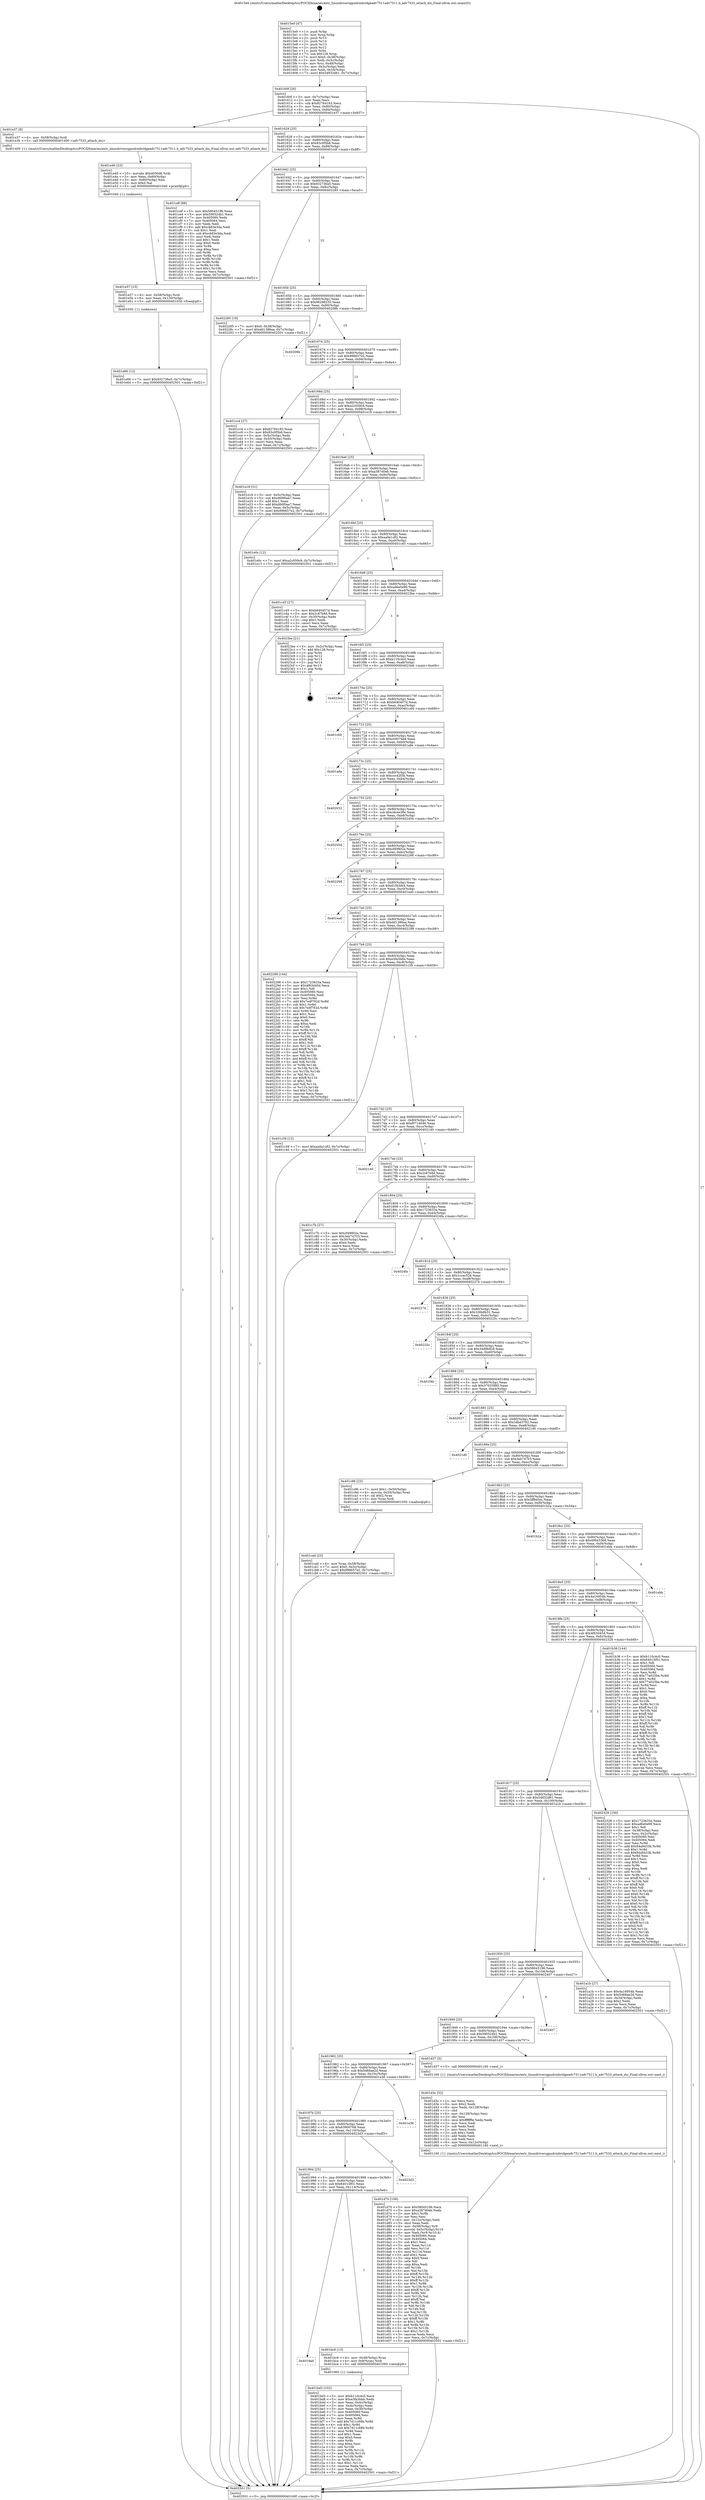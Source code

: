 digraph "0x4015e0" {
  label = "0x4015e0 (/mnt/c/Users/mathe/Desktop/tcc/POCII/binaries/extr_linuxdriversgpudrmbridgeadv7511adv7511.h_adv7533_attach_dsi_Final-ollvm.out::main(0))"
  labelloc = "t"
  node[shape=record]

  Entry [label="",width=0.3,height=0.3,shape=circle,fillcolor=black,style=filled]
  "0x40160f" [label="{
     0x40160f [26]\l
     | [instrs]\l
     &nbsp;&nbsp;0x40160f \<+3\>: mov -0x7c(%rbp),%eax\l
     &nbsp;&nbsp;0x401612 \<+2\>: mov %eax,%ecx\l
     &nbsp;&nbsp;0x401614 \<+6\>: sub $0x82764183,%ecx\l
     &nbsp;&nbsp;0x40161a \<+3\>: mov %eax,-0x80(%rbp)\l
     &nbsp;&nbsp;0x40161d \<+6\>: mov %ecx,-0x84(%rbp)\l
     &nbsp;&nbsp;0x401623 \<+6\>: je 0000000000401e37 \<main+0x857\>\l
  }"]
  "0x401e37" [label="{
     0x401e37 [9]\l
     | [instrs]\l
     &nbsp;&nbsp;0x401e37 \<+4\>: mov -0x58(%rbp),%rdi\l
     &nbsp;&nbsp;0x401e3b \<+5\>: call 0000000000401400 \<adv7533_attach_dsi\>\l
     | [calls]\l
     &nbsp;&nbsp;0x401400 \{1\} (/mnt/c/Users/mathe/Desktop/tcc/POCII/binaries/extr_linuxdriversgpudrmbridgeadv7511adv7511.h_adv7533_attach_dsi_Final-ollvm.out::adv7533_attach_dsi)\l
  }"]
  "0x401629" [label="{
     0x401629 [25]\l
     | [instrs]\l
     &nbsp;&nbsp;0x401629 \<+5\>: jmp 000000000040162e \<main+0x4e\>\l
     &nbsp;&nbsp;0x40162e \<+3\>: mov -0x80(%rbp),%eax\l
     &nbsp;&nbsp;0x401631 \<+5\>: sub $0x83c0f5b8,%eax\l
     &nbsp;&nbsp;0x401636 \<+6\>: mov %eax,-0x88(%rbp)\l
     &nbsp;&nbsp;0x40163c \<+6\>: je 0000000000401cdf \<main+0x6ff\>\l
  }"]
  Exit [label="",width=0.3,height=0.3,shape=circle,fillcolor=black,style=filled,peripheries=2]
  "0x401cdf" [label="{
     0x401cdf [88]\l
     | [instrs]\l
     &nbsp;&nbsp;0x401cdf \<+5\>: mov $0x58045196,%eax\l
     &nbsp;&nbsp;0x401ce4 \<+5\>: mov $0x590524b1,%ecx\l
     &nbsp;&nbsp;0x401ce9 \<+7\>: mov 0x405060,%edx\l
     &nbsp;&nbsp;0x401cf0 \<+7\>: mov 0x405064,%esi\l
     &nbsp;&nbsp;0x401cf7 \<+2\>: mov %edx,%edi\l
     &nbsp;&nbsp;0x401cf9 \<+6\>: add $0xcb83e3da,%edi\l
     &nbsp;&nbsp;0x401cff \<+3\>: sub $0x1,%edi\l
     &nbsp;&nbsp;0x401d02 \<+6\>: sub $0xcb83e3da,%edi\l
     &nbsp;&nbsp;0x401d08 \<+3\>: imul %edi,%edx\l
     &nbsp;&nbsp;0x401d0b \<+3\>: and $0x1,%edx\l
     &nbsp;&nbsp;0x401d0e \<+3\>: cmp $0x0,%edx\l
     &nbsp;&nbsp;0x401d11 \<+4\>: sete %r8b\l
     &nbsp;&nbsp;0x401d15 \<+3\>: cmp $0xa,%esi\l
     &nbsp;&nbsp;0x401d18 \<+4\>: setl %r9b\l
     &nbsp;&nbsp;0x401d1c \<+3\>: mov %r8b,%r10b\l
     &nbsp;&nbsp;0x401d1f \<+3\>: and %r9b,%r10b\l
     &nbsp;&nbsp;0x401d22 \<+3\>: xor %r9b,%r8b\l
     &nbsp;&nbsp;0x401d25 \<+3\>: or %r8b,%r10b\l
     &nbsp;&nbsp;0x401d28 \<+4\>: test $0x1,%r10b\l
     &nbsp;&nbsp;0x401d2c \<+3\>: cmovne %ecx,%eax\l
     &nbsp;&nbsp;0x401d2f \<+3\>: mov %eax,-0x7c(%rbp)\l
     &nbsp;&nbsp;0x401d32 \<+5\>: jmp 0000000000402501 \<main+0xf21\>\l
  }"]
  "0x401642" [label="{
     0x401642 [25]\l
     | [instrs]\l
     &nbsp;&nbsp;0x401642 \<+5\>: jmp 0000000000401647 \<main+0x67\>\l
     &nbsp;&nbsp;0x401647 \<+3\>: mov -0x80(%rbp),%eax\l
     &nbsp;&nbsp;0x40164a \<+5\>: sub $0x932736a5,%eax\l
     &nbsp;&nbsp;0x40164f \<+6\>: mov %eax,-0x8c(%rbp)\l
     &nbsp;&nbsp;0x401655 \<+6\>: je 0000000000402285 \<main+0xca5\>\l
  }"]
  "0x401e66" [label="{
     0x401e66 [12]\l
     | [instrs]\l
     &nbsp;&nbsp;0x401e66 \<+7\>: movl $0x932736a5,-0x7c(%rbp)\l
     &nbsp;&nbsp;0x401e6d \<+5\>: jmp 0000000000402501 \<main+0xf21\>\l
  }"]
  "0x402285" [label="{
     0x402285 [19]\l
     | [instrs]\l
     &nbsp;&nbsp;0x402285 \<+7\>: movl $0x0,-0x38(%rbp)\l
     &nbsp;&nbsp;0x40228c \<+7\>: movl $0xdd1386aa,-0x7c(%rbp)\l
     &nbsp;&nbsp;0x402293 \<+5\>: jmp 0000000000402501 \<main+0xf21\>\l
  }"]
  "0x40165b" [label="{
     0x40165b [25]\l
     | [instrs]\l
     &nbsp;&nbsp;0x40165b \<+5\>: jmp 0000000000401660 \<main+0x80\>\l
     &nbsp;&nbsp;0x401660 \<+3\>: mov -0x80(%rbp),%eax\l
     &nbsp;&nbsp;0x401663 \<+5\>: sub $0x96298235,%eax\l
     &nbsp;&nbsp;0x401668 \<+6\>: mov %eax,-0x90(%rbp)\l
     &nbsp;&nbsp;0x40166e \<+6\>: je 000000000040208b \<main+0xaab\>\l
  }"]
  "0x401e57" [label="{
     0x401e57 [15]\l
     | [instrs]\l
     &nbsp;&nbsp;0x401e57 \<+4\>: mov -0x58(%rbp),%rdi\l
     &nbsp;&nbsp;0x401e5b \<+6\>: mov %eax,-0x130(%rbp)\l
     &nbsp;&nbsp;0x401e61 \<+5\>: call 0000000000401030 \<free@plt\>\l
     | [calls]\l
     &nbsp;&nbsp;0x401030 \{1\} (unknown)\l
  }"]
  "0x40208b" [label="{
     0x40208b\l
  }", style=dashed]
  "0x401674" [label="{
     0x401674 [25]\l
     | [instrs]\l
     &nbsp;&nbsp;0x401674 \<+5\>: jmp 0000000000401679 \<main+0x99\>\l
     &nbsp;&nbsp;0x401679 \<+3\>: mov -0x80(%rbp),%eax\l
     &nbsp;&nbsp;0x40167c \<+5\>: sub $0x996657e2,%eax\l
     &nbsp;&nbsp;0x401681 \<+6\>: mov %eax,-0x94(%rbp)\l
     &nbsp;&nbsp;0x401687 \<+6\>: je 0000000000401cc4 \<main+0x6e4\>\l
  }"]
  "0x401e40" [label="{
     0x401e40 [23]\l
     | [instrs]\l
     &nbsp;&nbsp;0x401e40 \<+10\>: movabs $0x4030d6,%rdi\l
     &nbsp;&nbsp;0x401e4a \<+3\>: mov %eax,-0x60(%rbp)\l
     &nbsp;&nbsp;0x401e4d \<+3\>: mov -0x60(%rbp),%esi\l
     &nbsp;&nbsp;0x401e50 \<+2\>: mov $0x0,%al\l
     &nbsp;&nbsp;0x401e52 \<+5\>: call 0000000000401040 \<printf@plt\>\l
     | [calls]\l
     &nbsp;&nbsp;0x401040 \{1\} (unknown)\l
  }"]
  "0x401cc4" [label="{
     0x401cc4 [27]\l
     | [instrs]\l
     &nbsp;&nbsp;0x401cc4 \<+5\>: mov $0x82764183,%eax\l
     &nbsp;&nbsp;0x401cc9 \<+5\>: mov $0x83c0f5b8,%ecx\l
     &nbsp;&nbsp;0x401cce \<+3\>: mov -0x5c(%rbp),%edx\l
     &nbsp;&nbsp;0x401cd1 \<+3\>: cmp -0x50(%rbp),%edx\l
     &nbsp;&nbsp;0x401cd4 \<+3\>: cmovl %ecx,%eax\l
     &nbsp;&nbsp;0x401cd7 \<+3\>: mov %eax,-0x7c(%rbp)\l
     &nbsp;&nbsp;0x401cda \<+5\>: jmp 0000000000402501 \<main+0xf21\>\l
  }"]
  "0x40168d" [label="{
     0x40168d [25]\l
     | [instrs]\l
     &nbsp;&nbsp;0x40168d \<+5\>: jmp 0000000000401692 \<main+0xb2\>\l
     &nbsp;&nbsp;0x401692 \<+3\>: mov -0x80(%rbp),%eax\l
     &nbsp;&nbsp;0x401695 \<+5\>: sub $0xa2c059c9,%eax\l
     &nbsp;&nbsp;0x40169a \<+6\>: mov %eax,-0x98(%rbp)\l
     &nbsp;&nbsp;0x4016a0 \<+6\>: je 0000000000401e18 \<main+0x838\>\l
  }"]
  "0x401d70" [label="{
     0x401d70 [156]\l
     | [instrs]\l
     &nbsp;&nbsp;0x401d70 \<+5\>: mov $0x58045196,%ecx\l
     &nbsp;&nbsp;0x401d75 \<+5\>: mov $0xa387d0eb,%edx\l
     &nbsp;&nbsp;0x401d7a \<+3\>: mov $0x1,%r8b\l
     &nbsp;&nbsp;0x401d7d \<+2\>: xor %esi,%esi\l
     &nbsp;&nbsp;0x401d7f \<+6\>: mov -0x12c(%rbp),%edi\l
     &nbsp;&nbsp;0x401d85 \<+3\>: imul %eax,%edi\l
     &nbsp;&nbsp;0x401d88 \<+4\>: mov -0x58(%rbp),%r9\l
     &nbsp;&nbsp;0x401d8c \<+4\>: movslq -0x5c(%rbp),%r10\l
     &nbsp;&nbsp;0x401d90 \<+4\>: mov %edi,(%r9,%r10,4)\l
     &nbsp;&nbsp;0x401d94 \<+7\>: mov 0x405060,%eax\l
     &nbsp;&nbsp;0x401d9b \<+7\>: mov 0x405064,%edi\l
     &nbsp;&nbsp;0x401da2 \<+3\>: sub $0x1,%esi\l
     &nbsp;&nbsp;0x401da5 \<+3\>: mov %eax,%r11d\l
     &nbsp;&nbsp;0x401da8 \<+3\>: add %esi,%r11d\l
     &nbsp;&nbsp;0x401dab \<+4\>: imul %r11d,%eax\l
     &nbsp;&nbsp;0x401daf \<+3\>: and $0x1,%eax\l
     &nbsp;&nbsp;0x401db2 \<+3\>: cmp $0x0,%eax\l
     &nbsp;&nbsp;0x401db5 \<+3\>: sete %bl\l
     &nbsp;&nbsp;0x401db8 \<+3\>: cmp $0xa,%edi\l
     &nbsp;&nbsp;0x401dbb \<+4\>: setl %r14b\l
     &nbsp;&nbsp;0x401dbf \<+3\>: mov %bl,%r15b\l
     &nbsp;&nbsp;0x401dc2 \<+4\>: xor $0xff,%r15b\l
     &nbsp;&nbsp;0x401dc6 \<+3\>: mov %r14b,%r12b\l
     &nbsp;&nbsp;0x401dc9 \<+4\>: xor $0xff,%r12b\l
     &nbsp;&nbsp;0x401dcd \<+4\>: xor $0x1,%r8b\l
     &nbsp;&nbsp;0x401dd1 \<+3\>: mov %r15b,%r13b\l
     &nbsp;&nbsp;0x401dd4 \<+4\>: and $0xff,%r13b\l
     &nbsp;&nbsp;0x401dd8 \<+3\>: and %r8b,%bl\l
     &nbsp;&nbsp;0x401ddb \<+3\>: mov %r12b,%al\l
     &nbsp;&nbsp;0x401dde \<+2\>: and $0xff,%al\l
     &nbsp;&nbsp;0x401de0 \<+3\>: and %r8b,%r14b\l
     &nbsp;&nbsp;0x401de3 \<+3\>: or %bl,%r13b\l
     &nbsp;&nbsp;0x401de6 \<+3\>: or %r14b,%al\l
     &nbsp;&nbsp;0x401de9 \<+3\>: xor %al,%r13b\l
     &nbsp;&nbsp;0x401dec \<+3\>: or %r12b,%r15b\l
     &nbsp;&nbsp;0x401def \<+4\>: xor $0xff,%r15b\l
     &nbsp;&nbsp;0x401df3 \<+4\>: or $0x1,%r8b\l
     &nbsp;&nbsp;0x401df7 \<+3\>: and %r8b,%r15b\l
     &nbsp;&nbsp;0x401dfa \<+3\>: or %r15b,%r13b\l
     &nbsp;&nbsp;0x401dfd \<+4\>: test $0x1,%r13b\l
     &nbsp;&nbsp;0x401e01 \<+3\>: cmovne %edx,%ecx\l
     &nbsp;&nbsp;0x401e04 \<+3\>: mov %ecx,-0x7c(%rbp)\l
     &nbsp;&nbsp;0x401e07 \<+5\>: jmp 0000000000402501 \<main+0xf21\>\l
  }"]
  "0x401e18" [label="{
     0x401e18 [31]\l
     | [instrs]\l
     &nbsp;&nbsp;0x401e18 \<+3\>: mov -0x5c(%rbp),%eax\l
     &nbsp;&nbsp;0x401e1b \<+5\>: sub $0xd66f0aa7,%eax\l
     &nbsp;&nbsp;0x401e20 \<+3\>: add $0x1,%eax\l
     &nbsp;&nbsp;0x401e23 \<+5\>: add $0xd66f0aa7,%eax\l
     &nbsp;&nbsp;0x401e28 \<+3\>: mov %eax,-0x5c(%rbp)\l
     &nbsp;&nbsp;0x401e2b \<+7\>: movl $0x996657e2,-0x7c(%rbp)\l
     &nbsp;&nbsp;0x401e32 \<+5\>: jmp 0000000000402501 \<main+0xf21\>\l
  }"]
  "0x4016a6" [label="{
     0x4016a6 [25]\l
     | [instrs]\l
     &nbsp;&nbsp;0x4016a6 \<+5\>: jmp 00000000004016ab \<main+0xcb\>\l
     &nbsp;&nbsp;0x4016ab \<+3\>: mov -0x80(%rbp),%eax\l
     &nbsp;&nbsp;0x4016ae \<+5\>: sub $0xa387d0eb,%eax\l
     &nbsp;&nbsp;0x4016b3 \<+6\>: mov %eax,-0x9c(%rbp)\l
     &nbsp;&nbsp;0x4016b9 \<+6\>: je 0000000000401e0c \<main+0x82c\>\l
  }"]
  "0x401d3c" [label="{
     0x401d3c [52]\l
     | [instrs]\l
     &nbsp;&nbsp;0x401d3c \<+2\>: xor %ecx,%ecx\l
     &nbsp;&nbsp;0x401d3e \<+5\>: mov $0x2,%edx\l
     &nbsp;&nbsp;0x401d43 \<+6\>: mov %edx,-0x128(%rbp)\l
     &nbsp;&nbsp;0x401d49 \<+1\>: cltd\l
     &nbsp;&nbsp;0x401d4a \<+6\>: mov -0x128(%rbp),%esi\l
     &nbsp;&nbsp;0x401d50 \<+2\>: idiv %esi\l
     &nbsp;&nbsp;0x401d52 \<+6\>: imul $0xfffffffe,%edx,%edx\l
     &nbsp;&nbsp;0x401d58 \<+2\>: mov %ecx,%edi\l
     &nbsp;&nbsp;0x401d5a \<+2\>: sub %edx,%edi\l
     &nbsp;&nbsp;0x401d5c \<+2\>: mov %ecx,%edx\l
     &nbsp;&nbsp;0x401d5e \<+3\>: sub $0x1,%edx\l
     &nbsp;&nbsp;0x401d61 \<+2\>: add %edx,%edi\l
     &nbsp;&nbsp;0x401d63 \<+2\>: sub %edi,%ecx\l
     &nbsp;&nbsp;0x401d65 \<+6\>: mov %ecx,-0x12c(%rbp)\l
     &nbsp;&nbsp;0x401d6b \<+5\>: call 0000000000401160 \<next_i\>\l
     | [calls]\l
     &nbsp;&nbsp;0x401160 \{1\} (/mnt/c/Users/mathe/Desktop/tcc/POCII/binaries/extr_linuxdriversgpudrmbridgeadv7511adv7511.h_adv7533_attach_dsi_Final-ollvm.out::next_i)\l
  }"]
  "0x401e0c" [label="{
     0x401e0c [12]\l
     | [instrs]\l
     &nbsp;&nbsp;0x401e0c \<+7\>: movl $0xa2c059c9,-0x7c(%rbp)\l
     &nbsp;&nbsp;0x401e13 \<+5\>: jmp 0000000000402501 \<main+0xf21\>\l
  }"]
  "0x4016bf" [label="{
     0x4016bf [25]\l
     | [instrs]\l
     &nbsp;&nbsp;0x4016bf \<+5\>: jmp 00000000004016c4 \<main+0xe4\>\l
     &nbsp;&nbsp;0x4016c4 \<+3\>: mov -0x80(%rbp),%eax\l
     &nbsp;&nbsp;0x4016c7 \<+5\>: sub $0xaa9a1c82,%eax\l
     &nbsp;&nbsp;0x4016cc \<+6\>: mov %eax,-0xa0(%rbp)\l
     &nbsp;&nbsp;0x4016d2 \<+6\>: je 0000000000401c45 \<main+0x665\>\l
  }"]
  "0x401cad" [label="{
     0x401cad [23]\l
     | [instrs]\l
     &nbsp;&nbsp;0x401cad \<+4\>: mov %rax,-0x58(%rbp)\l
     &nbsp;&nbsp;0x401cb1 \<+7\>: movl $0x0,-0x5c(%rbp)\l
     &nbsp;&nbsp;0x401cb8 \<+7\>: movl $0x996657e2,-0x7c(%rbp)\l
     &nbsp;&nbsp;0x401cbf \<+5\>: jmp 0000000000402501 \<main+0xf21\>\l
  }"]
  "0x401c45" [label="{
     0x401c45 [27]\l
     | [instrs]\l
     &nbsp;&nbsp;0x401c45 \<+5\>: mov $0xb640457d,%eax\l
     &nbsp;&nbsp;0x401c4a \<+5\>: mov $0x2c87b8d,%ecx\l
     &nbsp;&nbsp;0x401c4f \<+3\>: mov -0x30(%rbp),%edx\l
     &nbsp;&nbsp;0x401c52 \<+3\>: cmp $0x1,%edx\l
     &nbsp;&nbsp;0x401c55 \<+3\>: cmovl %ecx,%eax\l
     &nbsp;&nbsp;0x401c58 \<+3\>: mov %eax,-0x7c(%rbp)\l
     &nbsp;&nbsp;0x401c5b \<+5\>: jmp 0000000000402501 \<main+0xf21\>\l
  }"]
  "0x4016d8" [label="{
     0x4016d8 [25]\l
     | [instrs]\l
     &nbsp;&nbsp;0x4016d8 \<+5\>: jmp 00000000004016dd \<main+0xfd\>\l
     &nbsp;&nbsp;0x4016dd \<+3\>: mov -0x80(%rbp),%eax\l
     &nbsp;&nbsp;0x4016e0 \<+5\>: sub $0xad6e0e99,%eax\l
     &nbsp;&nbsp;0x4016e5 \<+6\>: mov %eax,-0xa4(%rbp)\l
     &nbsp;&nbsp;0x4016eb \<+6\>: je 00000000004023be \<main+0xdde\>\l
  }"]
  "0x401bd3" [label="{
     0x401bd3 [102]\l
     | [instrs]\l
     &nbsp;&nbsp;0x401bd3 \<+5\>: mov $0xb110c4c0,%ecx\l
     &nbsp;&nbsp;0x401bd8 \<+5\>: mov $0xe3fa3bbb,%edx\l
     &nbsp;&nbsp;0x401bdd \<+3\>: mov %eax,-0x4c(%rbp)\l
     &nbsp;&nbsp;0x401be0 \<+3\>: mov -0x4c(%rbp),%eax\l
     &nbsp;&nbsp;0x401be3 \<+3\>: mov %eax,-0x30(%rbp)\l
     &nbsp;&nbsp;0x401be6 \<+7\>: mov 0x405060,%eax\l
     &nbsp;&nbsp;0x401bed \<+7\>: mov 0x405064,%esi\l
     &nbsp;&nbsp;0x401bf4 \<+3\>: mov %eax,%r8d\l
     &nbsp;&nbsp;0x401bf7 \<+7\>: add $0x7d11c68b,%r8d\l
     &nbsp;&nbsp;0x401bfe \<+4\>: sub $0x1,%r8d\l
     &nbsp;&nbsp;0x401c02 \<+7\>: sub $0x7d11c68b,%r8d\l
     &nbsp;&nbsp;0x401c09 \<+4\>: imul %r8d,%eax\l
     &nbsp;&nbsp;0x401c0d \<+3\>: and $0x1,%eax\l
     &nbsp;&nbsp;0x401c10 \<+3\>: cmp $0x0,%eax\l
     &nbsp;&nbsp;0x401c13 \<+4\>: sete %r9b\l
     &nbsp;&nbsp;0x401c17 \<+3\>: cmp $0xa,%esi\l
     &nbsp;&nbsp;0x401c1a \<+4\>: setl %r10b\l
     &nbsp;&nbsp;0x401c1e \<+3\>: mov %r9b,%r11b\l
     &nbsp;&nbsp;0x401c21 \<+3\>: and %r10b,%r11b\l
     &nbsp;&nbsp;0x401c24 \<+3\>: xor %r10b,%r9b\l
     &nbsp;&nbsp;0x401c27 \<+3\>: or %r9b,%r11b\l
     &nbsp;&nbsp;0x401c2a \<+4\>: test $0x1,%r11b\l
     &nbsp;&nbsp;0x401c2e \<+3\>: cmovne %edx,%ecx\l
     &nbsp;&nbsp;0x401c31 \<+3\>: mov %ecx,-0x7c(%rbp)\l
     &nbsp;&nbsp;0x401c34 \<+5\>: jmp 0000000000402501 \<main+0xf21\>\l
  }"]
  "0x4023be" [label="{
     0x4023be [21]\l
     | [instrs]\l
     &nbsp;&nbsp;0x4023be \<+3\>: mov -0x2c(%rbp),%eax\l
     &nbsp;&nbsp;0x4023c1 \<+7\>: add $0x128,%rsp\l
     &nbsp;&nbsp;0x4023c8 \<+1\>: pop %rbx\l
     &nbsp;&nbsp;0x4023c9 \<+2\>: pop %r12\l
     &nbsp;&nbsp;0x4023cb \<+2\>: pop %r13\l
     &nbsp;&nbsp;0x4023cd \<+2\>: pop %r14\l
     &nbsp;&nbsp;0x4023cf \<+2\>: pop %r15\l
     &nbsp;&nbsp;0x4023d1 \<+1\>: pop %rbp\l
     &nbsp;&nbsp;0x4023d2 \<+1\>: ret\l
  }"]
  "0x4016f1" [label="{
     0x4016f1 [25]\l
     | [instrs]\l
     &nbsp;&nbsp;0x4016f1 \<+5\>: jmp 00000000004016f6 \<main+0x116\>\l
     &nbsp;&nbsp;0x4016f6 \<+3\>: mov -0x80(%rbp),%eax\l
     &nbsp;&nbsp;0x4016f9 \<+5\>: sub $0xb110c4c0,%eax\l
     &nbsp;&nbsp;0x4016fe \<+6\>: mov %eax,-0xa8(%rbp)\l
     &nbsp;&nbsp;0x401704 \<+6\>: je 00000000004023eb \<main+0xe0b\>\l
  }"]
  "0x4019ad" [label="{
     0x4019ad\l
  }", style=dashed]
  "0x4023eb" [label="{
     0x4023eb\l
  }", style=dashed]
  "0x40170a" [label="{
     0x40170a [25]\l
     | [instrs]\l
     &nbsp;&nbsp;0x40170a \<+5\>: jmp 000000000040170f \<main+0x12f\>\l
     &nbsp;&nbsp;0x40170f \<+3\>: mov -0x80(%rbp),%eax\l
     &nbsp;&nbsp;0x401712 \<+5\>: sub $0xb640457d,%eax\l
     &nbsp;&nbsp;0x401717 \<+6\>: mov %eax,-0xac(%rbp)\l
     &nbsp;&nbsp;0x40171d \<+6\>: je 0000000000401c60 \<main+0x680\>\l
  }"]
  "0x401bc6" [label="{
     0x401bc6 [13]\l
     | [instrs]\l
     &nbsp;&nbsp;0x401bc6 \<+4\>: mov -0x48(%rbp),%rax\l
     &nbsp;&nbsp;0x401bca \<+4\>: mov 0x8(%rax),%rdi\l
     &nbsp;&nbsp;0x401bce \<+5\>: call 0000000000401060 \<atoi@plt\>\l
     | [calls]\l
     &nbsp;&nbsp;0x401060 \{1\} (unknown)\l
  }"]
  "0x401c60" [label="{
     0x401c60\l
  }", style=dashed]
  "0x401723" [label="{
     0x401723 [25]\l
     | [instrs]\l
     &nbsp;&nbsp;0x401723 \<+5\>: jmp 0000000000401728 \<main+0x148\>\l
     &nbsp;&nbsp;0x401728 \<+3\>: mov -0x80(%rbp),%eax\l
     &nbsp;&nbsp;0x40172b \<+5\>: sub $0xc0407eb8,%eax\l
     &nbsp;&nbsp;0x401730 \<+6\>: mov %eax,-0xb0(%rbp)\l
     &nbsp;&nbsp;0x401736 \<+6\>: je 0000000000401a8e \<main+0x4ae\>\l
  }"]
  "0x401994" [label="{
     0x401994 [25]\l
     | [instrs]\l
     &nbsp;&nbsp;0x401994 \<+5\>: jmp 0000000000401999 \<main+0x3b9\>\l
     &nbsp;&nbsp;0x401999 \<+3\>: mov -0x80(%rbp),%eax\l
     &nbsp;&nbsp;0x40199c \<+5\>: sub $0x64015f01,%eax\l
     &nbsp;&nbsp;0x4019a1 \<+6\>: mov %eax,-0x114(%rbp)\l
     &nbsp;&nbsp;0x4019a7 \<+6\>: je 0000000000401bc6 \<main+0x5e6\>\l
  }"]
  "0x401a8e" [label="{
     0x401a8e\l
  }", style=dashed]
  "0x40173c" [label="{
     0x40173c [25]\l
     | [instrs]\l
     &nbsp;&nbsp;0x40173c \<+5\>: jmp 0000000000401741 \<main+0x161\>\l
     &nbsp;&nbsp;0x401741 \<+3\>: mov -0x80(%rbp),%eax\l
     &nbsp;&nbsp;0x401744 \<+5\>: sub $0xccc42f3b,%eax\l
     &nbsp;&nbsp;0x401749 \<+6\>: mov %eax,-0xb4(%rbp)\l
     &nbsp;&nbsp;0x40174f \<+6\>: je 0000000000402033 \<main+0xa53\>\l
  }"]
  "0x4023d3" [label="{
     0x4023d3\l
  }", style=dashed]
  "0x402033" [label="{
     0x402033\l
  }", style=dashed]
  "0x401755" [label="{
     0x401755 [25]\l
     | [instrs]\l
     &nbsp;&nbsp;0x401755 \<+5\>: jmp 000000000040175a \<main+0x17a\>\l
     &nbsp;&nbsp;0x40175a \<+3\>: mov -0x80(%rbp),%eax\l
     &nbsp;&nbsp;0x40175d \<+5\>: sub $0xcdcee38e,%eax\l
     &nbsp;&nbsp;0x401762 \<+6\>: mov %eax,-0xb8(%rbp)\l
     &nbsp;&nbsp;0x401768 \<+6\>: je 0000000000402454 \<main+0xe74\>\l
  }"]
  "0x40197b" [label="{
     0x40197b [25]\l
     | [instrs]\l
     &nbsp;&nbsp;0x40197b \<+5\>: jmp 0000000000401980 \<main+0x3a0\>\l
     &nbsp;&nbsp;0x401980 \<+3\>: mov -0x80(%rbp),%eax\l
     &nbsp;&nbsp;0x401983 \<+5\>: sub $0x63900768,%eax\l
     &nbsp;&nbsp;0x401988 \<+6\>: mov %eax,-0x110(%rbp)\l
     &nbsp;&nbsp;0x40198e \<+6\>: je 00000000004023d3 \<main+0xdf3\>\l
  }"]
  "0x402454" [label="{
     0x402454\l
  }", style=dashed]
  "0x40176e" [label="{
     0x40176e [25]\l
     | [instrs]\l
     &nbsp;&nbsp;0x40176e \<+5\>: jmp 0000000000401773 \<main+0x193\>\l
     &nbsp;&nbsp;0x401773 \<+3\>: mov -0x80(%rbp),%eax\l
     &nbsp;&nbsp;0x401776 \<+5\>: sub $0xcf49802a,%eax\l
     &nbsp;&nbsp;0x40177b \<+6\>: mov %eax,-0xbc(%rbp)\l
     &nbsp;&nbsp;0x401781 \<+6\>: je 0000000000402268 \<main+0xc88\>\l
  }"]
  "0x401a36" [label="{
     0x401a36\l
  }", style=dashed]
  "0x402268" [label="{
     0x402268\l
  }", style=dashed]
  "0x401787" [label="{
     0x401787 [25]\l
     | [instrs]\l
     &nbsp;&nbsp;0x401787 \<+5\>: jmp 000000000040178c \<main+0x1ac\>\l
     &nbsp;&nbsp;0x40178c \<+3\>: mov -0x80(%rbp),%eax\l
     &nbsp;&nbsp;0x40178f \<+5\>: sub $0xd10b5fe4,%eax\l
     &nbsp;&nbsp;0x401794 \<+6\>: mov %eax,-0xc0(%rbp)\l
     &nbsp;&nbsp;0x40179a \<+6\>: je 0000000000401ea0 \<main+0x8c0\>\l
  }"]
  "0x401962" [label="{
     0x401962 [25]\l
     | [instrs]\l
     &nbsp;&nbsp;0x401962 \<+5\>: jmp 0000000000401967 \<main+0x387\>\l
     &nbsp;&nbsp;0x401967 \<+3\>: mov -0x80(%rbp),%eax\l
     &nbsp;&nbsp;0x40196a \<+5\>: sub $0x5d68ae2d,%eax\l
     &nbsp;&nbsp;0x40196f \<+6\>: mov %eax,-0x10c(%rbp)\l
     &nbsp;&nbsp;0x401975 \<+6\>: je 0000000000401a36 \<main+0x456\>\l
  }"]
  "0x401ea0" [label="{
     0x401ea0\l
  }", style=dashed]
  "0x4017a0" [label="{
     0x4017a0 [25]\l
     | [instrs]\l
     &nbsp;&nbsp;0x4017a0 \<+5\>: jmp 00000000004017a5 \<main+0x1c5\>\l
     &nbsp;&nbsp;0x4017a5 \<+3\>: mov -0x80(%rbp),%eax\l
     &nbsp;&nbsp;0x4017a8 \<+5\>: sub $0xdd1386aa,%eax\l
     &nbsp;&nbsp;0x4017ad \<+6\>: mov %eax,-0xc4(%rbp)\l
     &nbsp;&nbsp;0x4017b3 \<+6\>: je 0000000000402298 \<main+0xcb8\>\l
  }"]
  "0x401d37" [label="{
     0x401d37 [5]\l
     | [instrs]\l
     &nbsp;&nbsp;0x401d37 \<+5\>: call 0000000000401160 \<next_i\>\l
     | [calls]\l
     &nbsp;&nbsp;0x401160 \{1\} (/mnt/c/Users/mathe/Desktop/tcc/POCII/binaries/extr_linuxdriversgpudrmbridgeadv7511adv7511.h_adv7533_attach_dsi_Final-ollvm.out::next_i)\l
  }"]
  "0x402298" [label="{
     0x402298 [144]\l
     | [instrs]\l
     &nbsp;&nbsp;0x402298 \<+5\>: mov $0x1723633a,%eax\l
     &nbsp;&nbsp;0x40229d \<+5\>: mov $0x4f63d45d,%ecx\l
     &nbsp;&nbsp;0x4022a2 \<+2\>: mov $0x1,%dl\l
     &nbsp;&nbsp;0x4022a4 \<+7\>: mov 0x405060,%esi\l
     &nbsp;&nbsp;0x4022ab \<+7\>: mov 0x405064,%edi\l
     &nbsp;&nbsp;0x4022b2 \<+3\>: mov %esi,%r8d\l
     &nbsp;&nbsp;0x4022b5 \<+7\>: add $0x7edf792d,%r8d\l
     &nbsp;&nbsp;0x4022bc \<+4\>: sub $0x1,%r8d\l
     &nbsp;&nbsp;0x4022c0 \<+7\>: sub $0x7edf792d,%r8d\l
     &nbsp;&nbsp;0x4022c7 \<+4\>: imul %r8d,%esi\l
     &nbsp;&nbsp;0x4022cb \<+3\>: and $0x1,%esi\l
     &nbsp;&nbsp;0x4022ce \<+3\>: cmp $0x0,%esi\l
     &nbsp;&nbsp;0x4022d1 \<+4\>: sete %r9b\l
     &nbsp;&nbsp;0x4022d5 \<+3\>: cmp $0xa,%edi\l
     &nbsp;&nbsp;0x4022d8 \<+4\>: setl %r10b\l
     &nbsp;&nbsp;0x4022dc \<+3\>: mov %r9b,%r11b\l
     &nbsp;&nbsp;0x4022df \<+4\>: xor $0xff,%r11b\l
     &nbsp;&nbsp;0x4022e3 \<+3\>: mov %r10b,%bl\l
     &nbsp;&nbsp;0x4022e6 \<+3\>: xor $0xff,%bl\l
     &nbsp;&nbsp;0x4022e9 \<+3\>: xor $0x1,%dl\l
     &nbsp;&nbsp;0x4022ec \<+3\>: mov %r11b,%r14b\l
     &nbsp;&nbsp;0x4022ef \<+4\>: and $0xff,%r14b\l
     &nbsp;&nbsp;0x4022f3 \<+3\>: and %dl,%r9b\l
     &nbsp;&nbsp;0x4022f6 \<+3\>: mov %bl,%r15b\l
     &nbsp;&nbsp;0x4022f9 \<+4\>: and $0xff,%r15b\l
     &nbsp;&nbsp;0x4022fd \<+3\>: and %dl,%r10b\l
     &nbsp;&nbsp;0x402300 \<+3\>: or %r9b,%r14b\l
     &nbsp;&nbsp;0x402303 \<+3\>: or %r10b,%r15b\l
     &nbsp;&nbsp;0x402306 \<+3\>: xor %r15b,%r14b\l
     &nbsp;&nbsp;0x402309 \<+3\>: or %bl,%r11b\l
     &nbsp;&nbsp;0x40230c \<+4\>: xor $0xff,%r11b\l
     &nbsp;&nbsp;0x402310 \<+3\>: or $0x1,%dl\l
     &nbsp;&nbsp;0x402313 \<+3\>: and %dl,%r11b\l
     &nbsp;&nbsp;0x402316 \<+3\>: or %r11b,%r14b\l
     &nbsp;&nbsp;0x402319 \<+4\>: test $0x1,%r14b\l
     &nbsp;&nbsp;0x40231d \<+3\>: cmovne %ecx,%eax\l
     &nbsp;&nbsp;0x402320 \<+3\>: mov %eax,-0x7c(%rbp)\l
     &nbsp;&nbsp;0x402323 \<+5\>: jmp 0000000000402501 \<main+0xf21\>\l
  }"]
  "0x4017b9" [label="{
     0x4017b9 [25]\l
     | [instrs]\l
     &nbsp;&nbsp;0x4017b9 \<+5\>: jmp 00000000004017be \<main+0x1de\>\l
     &nbsp;&nbsp;0x4017be \<+3\>: mov -0x80(%rbp),%eax\l
     &nbsp;&nbsp;0x4017c1 \<+5\>: sub $0xe3fa3bbb,%eax\l
     &nbsp;&nbsp;0x4017c6 \<+6\>: mov %eax,-0xc8(%rbp)\l
     &nbsp;&nbsp;0x4017cc \<+6\>: je 0000000000401c39 \<main+0x659\>\l
  }"]
  "0x401949" [label="{
     0x401949 [25]\l
     | [instrs]\l
     &nbsp;&nbsp;0x401949 \<+5\>: jmp 000000000040194e \<main+0x36e\>\l
     &nbsp;&nbsp;0x40194e \<+3\>: mov -0x80(%rbp),%eax\l
     &nbsp;&nbsp;0x401951 \<+5\>: sub $0x590524b1,%eax\l
     &nbsp;&nbsp;0x401956 \<+6\>: mov %eax,-0x108(%rbp)\l
     &nbsp;&nbsp;0x40195c \<+6\>: je 0000000000401d37 \<main+0x757\>\l
  }"]
  "0x401c39" [label="{
     0x401c39 [12]\l
     | [instrs]\l
     &nbsp;&nbsp;0x401c39 \<+7\>: movl $0xaa9a1c82,-0x7c(%rbp)\l
     &nbsp;&nbsp;0x401c40 \<+5\>: jmp 0000000000402501 \<main+0xf21\>\l
  }"]
  "0x4017d2" [label="{
     0x4017d2 [25]\l
     | [instrs]\l
     &nbsp;&nbsp;0x4017d2 \<+5\>: jmp 00000000004017d7 \<main+0x1f7\>\l
     &nbsp;&nbsp;0x4017d7 \<+3\>: mov -0x80(%rbp),%eax\l
     &nbsp;&nbsp;0x4017da \<+5\>: sub $0xf071d046,%eax\l
     &nbsp;&nbsp;0x4017df \<+6\>: mov %eax,-0xcc(%rbp)\l
     &nbsp;&nbsp;0x4017e5 \<+6\>: je 0000000000402140 \<main+0xb60\>\l
  }"]
  "0x402407" [label="{
     0x402407\l
  }", style=dashed]
  "0x402140" [label="{
     0x402140\l
  }", style=dashed]
  "0x4017eb" [label="{
     0x4017eb [25]\l
     | [instrs]\l
     &nbsp;&nbsp;0x4017eb \<+5\>: jmp 00000000004017f0 \<main+0x210\>\l
     &nbsp;&nbsp;0x4017f0 \<+3\>: mov -0x80(%rbp),%eax\l
     &nbsp;&nbsp;0x4017f3 \<+5\>: sub $0x2c87b8d,%eax\l
     &nbsp;&nbsp;0x4017f8 \<+6\>: mov %eax,-0xd0(%rbp)\l
     &nbsp;&nbsp;0x4017fe \<+6\>: je 0000000000401c7b \<main+0x69b\>\l
  }"]
  "0x4015e0" [label="{
     0x4015e0 [47]\l
     | [instrs]\l
     &nbsp;&nbsp;0x4015e0 \<+1\>: push %rbp\l
     &nbsp;&nbsp;0x4015e1 \<+3\>: mov %rsp,%rbp\l
     &nbsp;&nbsp;0x4015e4 \<+2\>: push %r15\l
     &nbsp;&nbsp;0x4015e6 \<+2\>: push %r14\l
     &nbsp;&nbsp;0x4015e8 \<+2\>: push %r13\l
     &nbsp;&nbsp;0x4015ea \<+2\>: push %r12\l
     &nbsp;&nbsp;0x4015ec \<+1\>: push %rbx\l
     &nbsp;&nbsp;0x4015ed \<+7\>: sub $0x128,%rsp\l
     &nbsp;&nbsp;0x4015f4 \<+7\>: movl $0x0,-0x38(%rbp)\l
     &nbsp;&nbsp;0x4015fb \<+3\>: mov %edi,-0x3c(%rbp)\l
     &nbsp;&nbsp;0x4015fe \<+4\>: mov %rsi,-0x48(%rbp)\l
     &nbsp;&nbsp;0x401602 \<+3\>: mov -0x3c(%rbp),%edi\l
     &nbsp;&nbsp;0x401605 \<+3\>: mov %edi,-0x34(%rbp)\l
     &nbsp;&nbsp;0x401608 \<+7\>: movl $0x54832d61,-0x7c(%rbp)\l
  }"]
  "0x401c7b" [label="{
     0x401c7b [27]\l
     | [instrs]\l
     &nbsp;&nbsp;0x401c7b \<+5\>: mov $0xcf49802a,%eax\l
     &nbsp;&nbsp;0x401c80 \<+5\>: mov $0x3eb74703,%ecx\l
     &nbsp;&nbsp;0x401c85 \<+3\>: mov -0x30(%rbp),%edx\l
     &nbsp;&nbsp;0x401c88 \<+3\>: cmp $0x0,%edx\l
     &nbsp;&nbsp;0x401c8b \<+3\>: cmove %ecx,%eax\l
     &nbsp;&nbsp;0x401c8e \<+3\>: mov %eax,-0x7c(%rbp)\l
     &nbsp;&nbsp;0x401c91 \<+5\>: jmp 0000000000402501 \<main+0xf21\>\l
  }"]
  "0x401804" [label="{
     0x401804 [25]\l
     | [instrs]\l
     &nbsp;&nbsp;0x401804 \<+5\>: jmp 0000000000401809 \<main+0x229\>\l
     &nbsp;&nbsp;0x401809 \<+3\>: mov -0x80(%rbp),%eax\l
     &nbsp;&nbsp;0x40180c \<+5\>: sub $0x1723633a,%eax\l
     &nbsp;&nbsp;0x401811 \<+6\>: mov %eax,-0xd4(%rbp)\l
     &nbsp;&nbsp;0x401817 \<+6\>: je 00000000004024fa \<main+0xf1a\>\l
  }"]
  "0x402501" [label="{
     0x402501 [5]\l
     | [instrs]\l
     &nbsp;&nbsp;0x402501 \<+5\>: jmp 000000000040160f \<main+0x2f\>\l
  }"]
  "0x4024fa" [label="{
     0x4024fa\l
  }", style=dashed]
  "0x40181d" [label="{
     0x40181d [25]\l
     | [instrs]\l
     &nbsp;&nbsp;0x40181d \<+5\>: jmp 0000000000401822 \<main+0x242\>\l
     &nbsp;&nbsp;0x401822 \<+3\>: mov -0x80(%rbp),%eax\l
     &nbsp;&nbsp;0x401825 \<+5\>: sub $0x1ccac526,%eax\l
     &nbsp;&nbsp;0x40182a \<+6\>: mov %eax,-0xd8(%rbp)\l
     &nbsp;&nbsp;0x401830 \<+6\>: je 0000000000402274 \<main+0xc94\>\l
  }"]
  "0x401930" [label="{
     0x401930 [25]\l
     | [instrs]\l
     &nbsp;&nbsp;0x401930 \<+5\>: jmp 0000000000401935 \<main+0x355\>\l
     &nbsp;&nbsp;0x401935 \<+3\>: mov -0x80(%rbp),%eax\l
     &nbsp;&nbsp;0x401938 \<+5\>: sub $0x58045196,%eax\l
     &nbsp;&nbsp;0x40193d \<+6\>: mov %eax,-0x104(%rbp)\l
     &nbsp;&nbsp;0x401943 \<+6\>: je 0000000000402407 \<main+0xe27\>\l
  }"]
  "0x402274" [label="{
     0x402274\l
  }", style=dashed]
  "0x401836" [label="{
     0x401836 [25]\l
     | [instrs]\l
     &nbsp;&nbsp;0x401836 \<+5\>: jmp 000000000040183b \<main+0x25b\>\l
     &nbsp;&nbsp;0x40183b \<+3\>: mov -0x80(%rbp),%eax\l
     &nbsp;&nbsp;0x40183e \<+5\>: sub $0x326b8b31,%eax\l
     &nbsp;&nbsp;0x401843 \<+6\>: mov %eax,-0xdc(%rbp)\l
     &nbsp;&nbsp;0x401849 \<+6\>: je 000000000040225c \<main+0xc7c\>\l
  }"]
  "0x401a1b" [label="{
     0x401a1b [27]\l
     | [instrs]\l
     &nbsp;&nbsp;0x401a1b \<+5\>: mov $0x4a16954b,%eax\l
     &nbsp;&nbsp;0x401a20 \<+5\>: mov $0x5d68ae2d,%ecx\l
     &nbsp;&nbsp;0x401a25 \<+3\>: mov -0x34(%rbp),%edx\l
     &nbsp;&nbsp;0x401a28 \<+3\>: cmp $0x2,%edx\l
     &nbsp;&nbsp;0x401a2b \<+3\>: cmovne %ecx,%eax\l
     &nbsp;&nbsp;0x401a2e \<+3\>: mov %eax,-0x7c(%rbp)\l
     &nbsp;&nbsp;0x401a31 \<+5\>: jmp 0000000000402501 \<main+0xf21\>\l
  }"]
  "0x40225c" [label="{
     0x40225c\l
  }", style=dashed]
  "0x40184f" [label="{
     0x40184f [25]\l
     | [instrs]\l
     &nbsp;&nbsp;0x40184f \<+5\>: jmp 0000000000401854 \<main+0x274\>\l
     &nbsp;&nbsp;0x401854 \<+3\>: mov -0x80(%rbp),%eax\l
     &nbsp;&nbsp;0x401857 \<+5\>: sub $0x34d9b928,%eax\l
     &nbsp;&nbsp;0x40185c \<+6\>: mov %eax,-0xe0(%rbp)\l
     &nbsp;&nbsp;0x401862 \<+6\>: je 0000000000401f4b \<main+0x96b\>\l
  }"]
  "0x401917" [label="{
     0x401917 [25]\l
     | [instrs]\l
     &nbsp;&nbsp;0x401917 \<+5\>: jmp 000000000040191c \<main+0x33c\>\l
     &nbsp;&nbsp;0x40191c \<+3\>: mov -0x80(%rbp),%eax\l
     &nbsp;&nbsp;0x40191f \<+5\>: sub $0x54832d61,%eax\l
     &nbsp;&nbsp;0x401924 \<+6\>: mov %eax,-0x100(%rbp)\l
     &nbsp;&nbsp;0x40192a \<+6\>: je 0000000000401a1b \<main+0x43b\>\l
  }"]
  "0x401f4b" [label="{
     0x401f4b\l
  }", style=dashed]
  "0x401868" [label="{
     0x401868 [25]\l
     | [instrs]\l
     &nbsp;&nbsp;0x401868 \<+5\>: jmp 000000000040186d \<main+0x28d\>\l
     &nbsp;&nbsp;0x40186d \<+3\>: mov -0x80(%rbp),%eax\l
     &nbsp;&nbsp;0x401870 \<+5\>: sub $0x37033985,%eax\l
     &nbsp;&nbsp;0x401875 \<+6\>: mov %eax,-0xe4(%rbp)\l
     &nbsp;&nbsp;0x40187b \<+6\>: je 0000000000402027 \<main+0xa47\>\l
  }"]
  "0x402328" [label="{
     0x402328 [150]\l
     | [instrs]\l
     &nbsp;&nbsp;0x402328 \<+5\>: mov $0x1723633a,%eax\l
     &nbsp;&nbsp;0x40232d \<+5\>: mov $0xad6e0e99,%ecx\l
     &nbsp;&nbsp;0x402332 \<+2\>: mov $0x1,%dl\l
     &nbsp;&nbsp;0x402334 \<+3\>: mov -0x38(%rbp),%esi\l
     &nbsp;&nbsp;0x402337 \<+3\>: mov %esi,-0x2c(%rbp)\l
     &nbsp;&nbsp;0x40233a \<+7\>: mov 0x405060,%esi\l
     &nbsp;&nbsp;0x402341 \<+7\>: mov 0x405064,%edi\l
     &nbsp;&nbsp;0x402348 \<+3\>: mov %esi,%r8d\l
     &nbsp;&nbsp;0x40234b \<+7\>: add $0x94a8433b,%r8d\l
     &nbsp;&nbsp;0x402352 \<+4\>: sub $0x1,%r8d\l
     &nbsp;&nbsp;0x402356 \<+7\>: sub $0x94a8433b,%r8d\l
     &nbsp;&nbsp;0x40235d \<+4\>: imul %r8d,%esi\l
     &nbsp;&nbsp;0x402361 \<+3\>: and $0x1,%esi\l
     &nbsp;&nbsp;0x402364 \<+3\>: cmp $0x0,%esi\l
     &nbsp;&nbsp;0x402367 \<+4\>: sete %r9b\l
     &nbsp;&nbsp;0x40236b \<+3\>: cmp $0xa,%edi\l
     &nbsp;&nbsp;0x40236e \<+4\>: setl %r10b\l
     &nbsp;&nbsp;0x402372 \<+3\>: mov %r9b,%r11b\l
     &nbsp;&nbsp;0x402375 \<+4\>: xor $0xff,%r11b\l
     &nbsp;&nbsp;0x402379 \<+3\>: mov %r10b,%bl\l
     &nbsp;&nbsp;0x40237c \<+3\>: xor $0xff,%bl\l
     &nbsp;&nbsp;0x40237f \<+3\>: xor $0x0,%dl\l
     &nbsp;&nbsp;0x402382 \<+3\>: mov %r11b,%r14b\l
     &nbsp;&nbsp;0x402385 \<+4\>: and $0x0,%r14b\l
     &nbsp;&nbsp;0x402389 \<+3\>: and %dl,%r9b\l
     &nbsp;&nbsp;0x40238c \<+3\>: mov %bl,%r15b\l
     &nbsp;&nbsp;0x40238f \<+4\>: and $0x0,%r15b\l
     &nbsp;&nbsp;0x402393 \<+3\>: and %dl,%r10b\l
     &nbsp;&nbsp;0x402396 \<+3\>: or %r9b,%r14b\l
     &nbsp;&nbsp;0x402399 \<+3\>: or %r10b,%r15b\l
     &nbsp;&nbsp;0x40239c \<+3\>: xor %r15b,%r14b\l
     &nbsp;&nbsp;0x40239f \<+3\>: or %bl,%r11b\l
     &nbsp;&nbsp;0x4023a2 \<+4\>: xor $0xff,%r11b\l
     &nbsp;&nbsp;0x4023a6 \<+3\>: or $0x0,%dl\l
     &nbsp;&nbsp;0x4023a9 \<+3\>: and %dl,%r11b\l
     &nbsp;&nbsp;0x4023ac \<+3\>: or %r11b,%r14b\l
     &nbsp;&nbsp;0x4023af \<+4\>: test $0x1,%r14b\l
     &nbsp;&nbsp;0x4023b3 \<+3\>: cmovne %ecx,%eax\l
     &nbsp;&nbsp;0x4023b6 \<+3\>: mov %eax,-0x7c(%rbp)\l
     &nbsp;&nbsp;0x4023b9 \<+5\>: jmp 0000000000402501 \<main+0xf21\>\l
  }"]
  "0x402027" [label="{
     0x402027\l
  }", style=dashed]
  "0x401881" [label="{
     0x401881 [25]\l
     | [instrs]\l
     &nbsp;&nbsp;0x401881 \<+5\>: jmp 0000000000401886 \<main+0x2a6\>\l
     &nbsp;&nbsp;0x401886 \<+3\>: mov -0x80(%rbp),%eax\l
     &nbsp;&nbsp;0x401889 \<+5\>: sub $0x3dbd3762,%eax\l
     &nbsp;&nbsp;0x40188e \<+6\>: mov %eax,-0xe8(%rbp)\l
     &nbsp;&nbsp;0x401894 \<+6\>: je 00000000004021d0 \<main+0xbf0\>\l
  }"]
  "0x4018fe" [label="{
     0x4018fe [25]\l
     | [instrs]\l
     &nbsp;&nbsp;0x4018fe \<+5\>: jmp 0000000000401903 \<main+0x323\>\l
     &nbsp;&nbsp;0x401903 \<+3\>: mov -0x80(%rbp),%eax\l
     &nbsp;&nbsp;0x401906 \<+5\>: sub $0x4f63d45d,%eax\l
     &nbsp;&nbsp;0x40190b \<+6\>: mov %eax,-0xfc(%rbp)\l
     &nbsp;&nbsp;0x401911 \<+6\>: je 0000000000402328 \<main+0xd48\>\l
  }"]
  "0x4021d0" [label="{
     0x4021d0\l
  }", style=dashed]
  "0x40189a" [label="{
     0x40189a [25]\l
     | [instrs]\l
     &nbsp;&nbsp;0x40189a \<+5\>: jmp 000000000040189f \<main+0x2bf\>\l
     &nbsp;&nbsp;0x40189f \<+3\>: mov -0x80(%rbp),%eax\l
     &nbsp;&nbsp;0x4018a2 \<+5\>: sub $0x3eb74703,%eax\l
     &nbsp;&nbsp;0x4018a7 \<+6\>: mov %eax,-0xec(%rbp)\l
     &nbsp;&nbsp;0x4018ad \<+6\>: je 0000000000401c96 \<main+0x6b6\>\l
  }"]
  "0x401b36" [label="{
     0x401b36 [144]\l
     | [instrs]\l
     &nbsp;&nbsp;0x401b36 \<+5\>: mov $0xb110c4c0,%eax\l
     &nbsp;&nbsp;0x401b3b \<+5\>: mov $0x64015f01,%ecx\l
     &nbsp;&nbsp;0x401b40 \<+2\>: mov $0x1,%dl\l
     &nbsp;&nbsp;0x401b42 \<+7\>: mov 0x405060,%esi\l
     &nbsp;&nbsp;0x401b49 \<+7\>: mov 0x405064,%edi\l
     &nbsp;&nbsp;0x401b50 \<+3\>: mov %esi,%r8d\l
     &nbsp;&nbsp;0x401b53 \<+7\>: sub $0x77a025be,%r8d\l
     &nbsp;&nbsp;0x401b5a \<+4\>: sub $0x1,%r8d\l
     &nbsp;&nbsp;0x401b5e \<+7\>: add $0x77a025be,%r8d\l
     &nbsp;&nbsp;0x401b65 \<+4\>: imul %r8d,%esi\l
     &nbsp;&nbsp;0x401b69 \<+3\>: and $0x1,%esi\l
     &nbsp;&nbsp;0x401b6c \<+3\>: cmp $0x0,%esi\l
     &nbsp;&nbsp;0x401b6f \<+4\>: sete %r9b\l
     &nbsp;&nbsp;0x401b73 \<+3\>: cmp $0xa,%edi\l
     &nbsp;&nbsp;0x401b76 \<+4\>: setl %r10b\l
     &nbsp;&nbsp;0x401b7a \<+3\>: mov %r9b,%r11b\l
     &nbsp;&nbsp;0x401b7d \<+4\>: xor $0xff,%r11b\l
     &nbsp;&nbsp;0x401b81 \<+3\>: mov %r10b,%bl\l
     &nbsp;&nbsp;0x401b84 \<+3\>: xor $0xff,%bl\l
     &nbsp;&nbsp;0x401b87 \<+3\>: xor $0x1,%dl\l
     &nbsp;&nbsp;0x401b8a \<+3\>: mov %r11b,%r14b\l
     &nbsp;&nbsp;0x401b8d \<+4\>: and $0xff,%r14b\l
     &nbsp;&nbsp;0x401b91 \<+3\>: and %dl,%r9b\l
     &nbsp;&nbsp;0x401b94 \<+3\>: mov %bl,%r15b\l
     &nbsp;&nbsp;0x401b97 \<+4\>: and $0xff,%r15b\l
     &nbsp;&nbsp;0x401b9b \<+3\>: and %dl,%r10b\l
     &nbsp;&nbsp;0x401b9e \<+3\>: or %r9b,%r14b\l
     &nbsp;&nbsp;0x401ba1 \<+3\>: or %r10b,%r15b\l
     &nbsp;&nbsp;0x401ba4 \<+3\>: xor %r15b,%r14b\l
     &nbsp;&nbsp;0x401ba7 \<+3\>: or %bl,%r11b\l
     &nbsp;&nbsp;0x401baa \<+4\>: xor $0xff,%r11b\l
     &nbsp;&nbsp;0x401bae \<+3\>: or $0x1,%dl\l
     &nbsp;&nbsp;0x401bb1 \<+3\>: and %dl,%r11b\l
     &nbsp;&nbsp;0x401bb4 \<+3\>: or %r11b,%r14b\l
     &nbsp;&nbsp;0x401bb7 \<+4\>: test $0x1,%r14b\l
     &nbsp;&nbsp;0x401bbb \<+3\>: cmovne %ecx,%eax\l
     &nbsp;&nbsp;0x401bbe \<+3\>: mov %eax,-0x7c(%rbp)\l
     &nbsp;&nbsp;0x401bc1 \<+5\>: jmp 0000000000402501 \<main+0xf21\>\l
  }"]
  "0x401c96" [label="{
     0x401c96 [23]\l
     | [instrs]\l
     &nbsp;&nbsp;0x401c96 \<+7\>: movl $0x1,-0x50(%rbp)\l
     &nbsp;&nbsp;0x401c9d \<+4\>: movslq -0x50(%rbp),%rax\l
     &nbsp;&nbsp;0x401ca1 \<+4\>: shl $0x2,%rax\l
     &nbsp;&nbsp;0x401ca5 \<+3\>: mov %rax,%rdi\l
     &nbsp;&nbsp;0x401ca8 \<+5\>: call 0000000000401050 \<malloc@plt\>\l
     | [calls]\l
     &nbsp;&nbsp;0x401050 \{1\} (unknown)\l
  }"]
  "0x4018b3" [label="{
     0x4018b3 [25]\l
     | [instrs]\l
     &nbsp;&nbsp;0x4018b3 \<+5\>: jmp 00000000004018b8 \<main+0x2d8\>\l
     &nbsp;&nbsp;0x4018b8 \<+3\>: mov -0x80(%rbp),%eax\l
     &nbsp;&nbsp;0x4018bb \<+5\>: sub $0x3ff9d5ec,%eax\l
     &nbsp;&nbsp;0x4018c0 \<+6\>: mov %eax,-0xf0(%rbp)\l
     &nbsp;&nbsp;0x4018c6 \<+6\>: je 0000000000401b2a \<main+0x54a\>\l
  }"]
  "0x4018e5" [label="{
     0x4018e5 [25]\l
     | [instrs]\l
     &nbsp;&nbsp;0x4018e5 \<+5\>: jmp 00000000004018ea \<main+0x30a\>\l
     &nbsp;&nbsp;0x4018ea \<+3\>: mov -0x80(%rbp),%eax\l
     &nbsp;&nbsp;0x4018ed \<+5\>: sub $0x4a16954b,%eax\l
     &nbsp;&nbsp;0x4018f2 \<+6\>: mov %eax,-0xf8(%rbp)\l
     &nbsp;&nbsp;0x4018f8 \<+6\>: je 0000000000401b36 \<main+0x556\>\l
  }"]
  "0x401b2a" [label="{
     0x401b2a\l
  }", style=dashed]
  "0x4018cc" [label="{
     0x4018cc [25]\l
     | [instrs]\l
     &nbsp;&nbsp;0x4018cc \<+5\>: jmp 00000000004018d1 \<main+0x2f1\>\l
     &nbsp;&nbsp;0x4018d1 \<+3\>: mov -0x80(%rbp),%eax\l
     &nbsp;&nbsp;0x4018d4 \<+5\>: sub $0x49945368,%eax\l
     &nbsp;&nbsp;0x4018d9 \<+6\>: mov %eax,-0xf4(%rbp)\l
     &nbsp;&nbsp;0x4018df \<+6\>: je 0000000000401ebb \<main+0x8db\>\l
  }"]
  "0x401ebb" [label="{
     0x401ebb\l
  }", style=dashed]
  Entry -> "0x4015e0" [label=" 1"]
  "0x40160f" -> "0x401e37" [label=" 1"]
  "0x40160f" -> "0x401629" [label=" 17"]
  "0x4023be" -> Exit [label=" 1"]
  "0x401629" -> "0x401cdf" [label=" 1"]
  "0x401629" -> "0x401642" [label=" 16"]
  "0x402328" -> "0x402501" [label=" 1"]
  "0x401642" -> "0x402285" [label=" 1"]
  "0x401642" -> "0x40165b" [label=" 15"]
  "0x402298" -> "0x402501" [label=" 1"]
  "0x40165b" -> "0x40208b" [label=" 0"]
  "0x40165b" -> "0x401674" [label=" 15"]
  "0x402285" -> "0x402501" [label=" 1"]
  "0x401674" -> "0x401cc4" [label=" 2"]
  "0x401674" -> "0x40168d" [label=" 13"]
  "0x401e66" -> "0x402501" [label=" 1"]
  "0x40168d" -> "0x401e18" [label=" 1"]
  "0x40168d" -> "0x4016a6" [label=" 12"]
  "0x401e57" -> "0x401e66" [label=" 1"]
  "0x4016a6" -> "0x401e0c" [label=" 1"]
  "0x4016a6" -> "0x4016bf" [label=" 11"]
  "0x401e40" -> "0x401e57" [label=" 1"]
  "0x4016bf" -> "0x401c45" [label=" 1"]
  "0x4016bf" -> "0x4016d8" [label=" 10"]
  "0x401e37" -> "0x401e40" [label=" 1"]
  "0x4016d8" -> "0x4023be" [label=" 1"]
  "0x4016d8" -> "0x4016f1" [label=" 9"]
  "0x401e18" -> "0x402501" [label=" 1"]
  "0x4016f1" -> "0x4023eb" [label=" 0"]
  "0x4016f1" -> "0x40170a" [label=" 9"]
  "0x401e0c" -> "0x402501" [label=" 1"]
  "0x40170a" -> "0x401c60" [label=" 0"]
  "0x40170a" -> "0x401723" [label=" 9"]
  "0x401d70" -> "0x402501" [label=" 1"]
  "0x401723" -> "0x401a8e" [label=" 0"]
  "0x401723" -> "0x40173c" [label=" 9"]
  "0x401d37" -> "0x401d3c" [label=" 1"]
  "0x40173c" -> "0x402033" [label=" 0"]
  "0x40173c" -> "0x401755" [label=" 9"]
  "0x401cdf" -> "0x402501" [label=" 1"]
  "0x401755" -> "0x402454" [label=" 0"]
  "0x401755" -> "0x40176e" [label=" 9"]
  "0x401cad" -> "0x402501" [label=" 1"]
  "0x40176e" -> "0x402268" [label=" 0"]
  "0x40176e" -> "0x401787" [label=" 9"]
  "0x401c96" -> "0x401cad" [label=" 1"]
  "0x401787" -> "0x401ea0" [label=" 0"]
  "0x401787" -> "0x4017a0" [label=" 9"]
  "0x401c45" -> "0x402501" [label=" 1"]
  "0x4017a0" -> "0x402298" [label=" 1"]
  "0x4017a0" -> "0x4017b9" [label=" 8"]
  "0x401c39" -> "0x402501" [label=" 1"]
  "0x4017b9" -> "0x401c39" [label=" 1"]
  "0x4017b9" -> "0x4017d2" [label=" 7"]
  "0x401bc6" -> "0x401bd3" [label=" 1"]
  "0x4017d2" -> "0x402140" [label=" 0"]
  "0x4017d2" -> "0x4017eb" [label=" 7"]
  "0x401994" -> "0x4019ad" [label=" 0"]
  "0x4017eb" -> "0x401c7b" [label=" 1"]
  "0x4017eb" -> "0x401804" [label=" 6"]
  "0x401d3c" -> "0x401d70" [label=" 1"]
  "0x401804" -> "0x4024fa" [label=" 0"]
  "0x401804" -> "0x40181d" [label=" 6"]
  "0x40197b" -> "0x401994" [label=" 1"]
  "0x40181d" -> "0x402274" [label=" 0"]
  "0x40181d" -> "0x401836" [label=" 6"]
  "0x40197b" -> "0x4023d3" [label=" 0"]
  "0x401836" -> "0x40225c" [label=" 0"]
  "0x401836" -> "0x40184f" [label=" 6"]
  "0x401cc4" -> "0x402501" [label=" 2"]
  "0x40184f" -> "0x401f4b" [label=" 0"]
  "0x40184f" -> "0x401868" [label=" 6"]
  "0x401962" -> "0x401a36" [label=" 0"]
  "0x401868" -> "0x402027" [label=" 0"]
  "0x401868" -> "0x401881" [label=" 6"]
  "0x401c7b" -> "0x402501" [label=" 1"]
  "0x401881" -> "0x4021d0" [label=" 0"]
  "0x401881" -> "0x40189a" [label=" 6"]
  "0x401949" -> "0x401d37" [label=" 1"]
  "0x40189a" -> "0x401c96" [label=" 1"]
  "0x40189a" -> "0x4018b3" [label=" 5"]
  "0x401bd3" -> "0x402501" [label=" 1"]
  "0x4018b3" -> "0x401b2a" [label=" 0"]
  "0x4018b3" -> "0x4018cc" [label=" 5"]
  "0x401930" -> "0x402407" [label=" 0"]
  "0x4018cc" -> "0x401ebb" [label=" 0"]
  "0x4018cc" -> "0x4018e5" [label=" 5"]
  "0x401930" -> "0x401949" [label=" 2"]
  "0x4018e5" -> "0x401b36" [label=" 1"]
  "0x4018e5" -> "0x4018fe" [label=" 4"]
  "0x401949" -> "0x401962" [label=" 1"]
  "0x4018fe" -> "0x402328" [label=" 1"]
  "0x4018fe" -> "0x401917" [label=" 3"]
  "0x401962" -> "0x40197b" [label=" 1"]
  "0x401917" -> "0x401a1b" [label=" 1"]
  "0x401917" -> "0x401930" [label=" 2"]
  "0x401a1b" -> "0x402501" [label=" 1"]
  "0x4015e0" -> "0x40160f" [label=" 1"]
  "0x402501" -> "0x40160f" [label=" 17"]
  "0x401b36" -> "0x402501" [label=" 1"]
  "0x401994" -> "0x401bc6" [label=" 1"]
}
